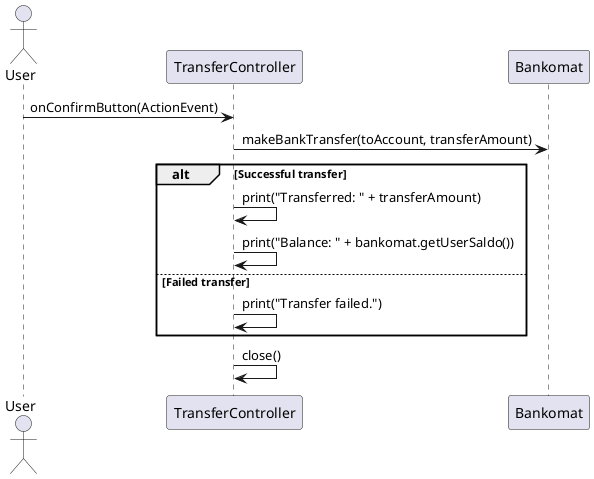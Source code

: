 @startuml
actor User
participant TransferController
participant Bankomat

User -> TransferController: onConfirmButton(ActionEvent)
TransferController -> Bankomat: makeBankTransfer(toAccount, transferAmount)
alt Successful transfer
    TransferController -> TransferController: print("Transferred: " + transferAmount)
    TransferController -> TransferController: print("Balance: " + bankomat.getUserSaldo())
else Failed transfer
    TransferController -> TransferController: print("Transfer failed.")
end
TransferController -> TransferController: close()
@enduml
